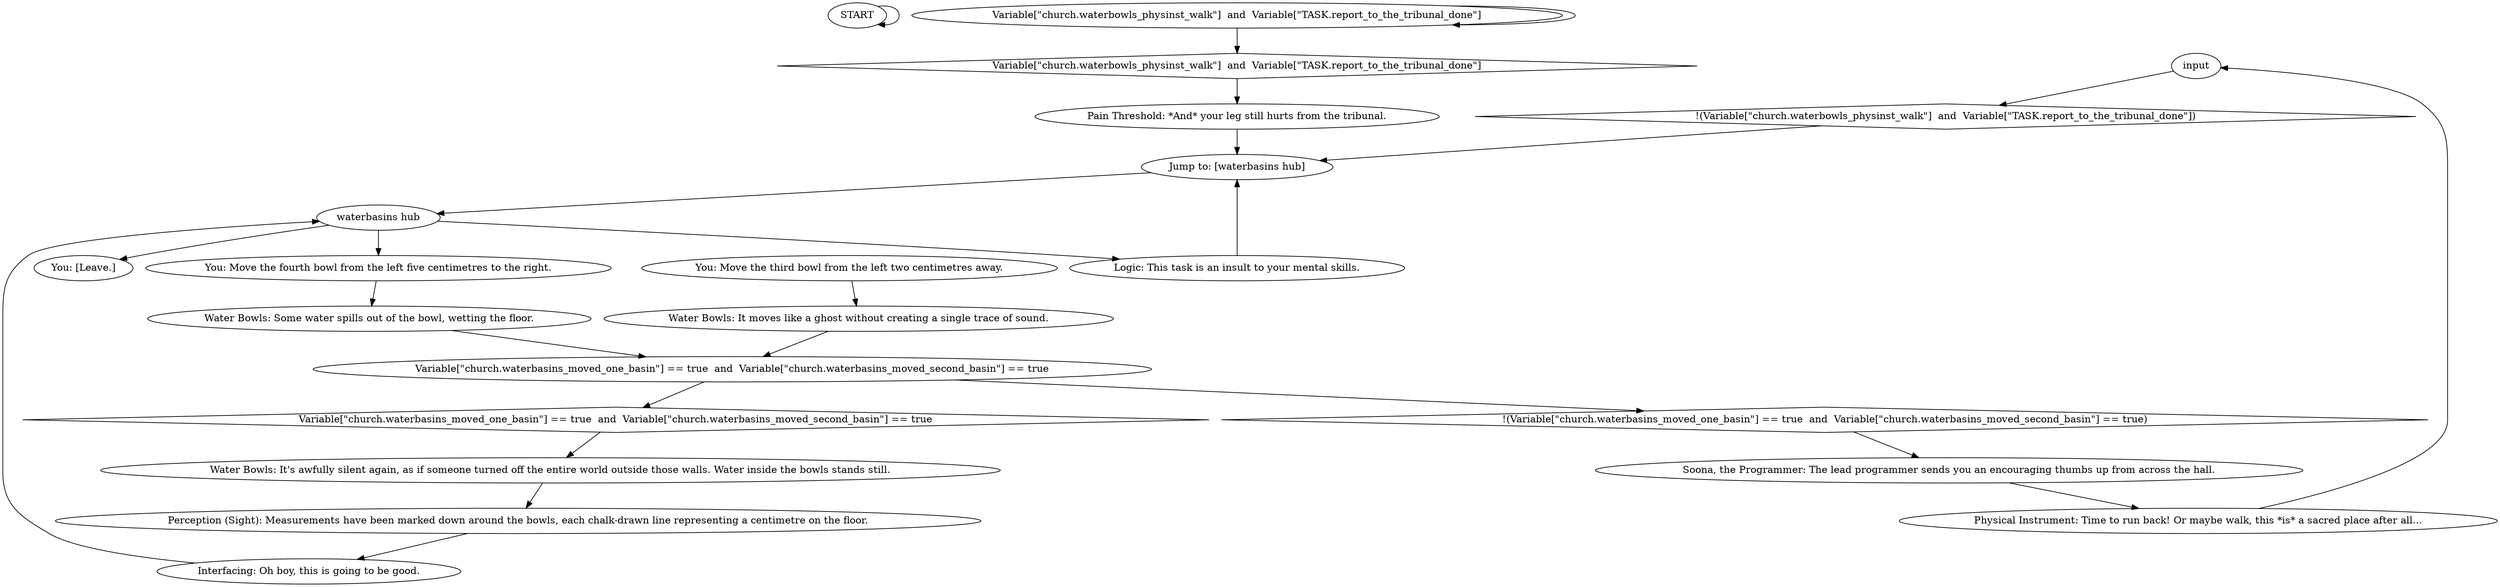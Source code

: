 # CHURCH / WATERBASINS
# Waterbasin dialogue for solving the "Move the waterbasins" task.
# ==================================================
digraph G {
	  0 [label="START"];
	  1 [label="input"];
	  2 [label="Variable[\"church.waterbowls_physinst_walk\"]  and  Variable[\"TASK.report_to_the_tribunal_done\"]"];
	  3 [label="Variable[\"church.waterbowls_physinst_walk\"]  and  Variable[\"TASK.report_to_the_tribunal_done\"]", shape=diamond];
	  4 [label="!(Variable[\"church.waterbowls_physinst_walk\"]  and  Variable[\"TASK.report_to_the_tribunal_done\"])", shape=diamond];
	  5 [label="Water Bowls: It's awfully silent again, as if someone turned off the entire world outside those walls. Water inside the bowls stands still."];
	  6 [label="Soona, the Programmer: The lead programmer sends you an encouraging thumbs up from across the hall."];
	  7 [label="Logic: This task is an insult to your mental skills."];
	  8 [label="You: Move the third bowl from the left two centimetres away."];
	  9 [label="Variable[\"church.waterbasins_moved_one_basin\"] == true  and  Variable[\"church.waterbasins_moved_second_basin\"] == true"];
	  10 [label="Variable[\"church.waterbasins_moved_one_basin\"] == true  and  Variable[\"church.waterbasins_moved_second_basin\"] == true", shape=diamond];
	  11 [label="!(Variable[\"church.waterbasins_moved_one_basin\"] == true  and  Variable[\"church.waterbasins_moved_second_basin\"] == true)", shape=diamond];
	  12 [label="Pain Threshold: *And* your leg still hurts from the tribunal."];
	  13 [label="You: Move the fourth bowl from the left five centimetres to the right."];
	  14 [label="waterbasins hub"];
	  15 [label="Jump to: [waterbasins hub]"];
	  16 [label="Perception (Sight): Measurements have been marked down around the bowls, each chalk-drawn line representing a centimetre on the floor."];
	  17 [label="Water Bowls: Some water spills out of the bowl, wetting the floor."];
	  18 [label="Physical Instrument: Time to run back! Or maybe walk, this *is* a sacred place after all..."];
	  19 [label="Water Bowls: It moves like a ghost without creating a single trace of sound."];
	  20 [label="Interfacing: Oh boy, this is going to be good."];
	  21 [label="You: [Leave.]"];
	  0 -> 0
	  1 -> 4
	  2 -> 2
	  2 -> 3
	  3 -> 12
	  4 -> 15
	  5 -> 16
	  6 -> 18
	  7 -> 15
	  8 -> 19
	  9 -> 10
	  9 -> 11
	  10 -> 5
	  11 -> 6
	  12 -> 15
	  13 -> 17
	  14 -> 21
	  14 -> 13
	  14 -> 7
	  15 -> 14
	  16 -> 20
	  17 -> 9
	  18 -> 1
	  19 -> 9
	  20 -> 14
}

